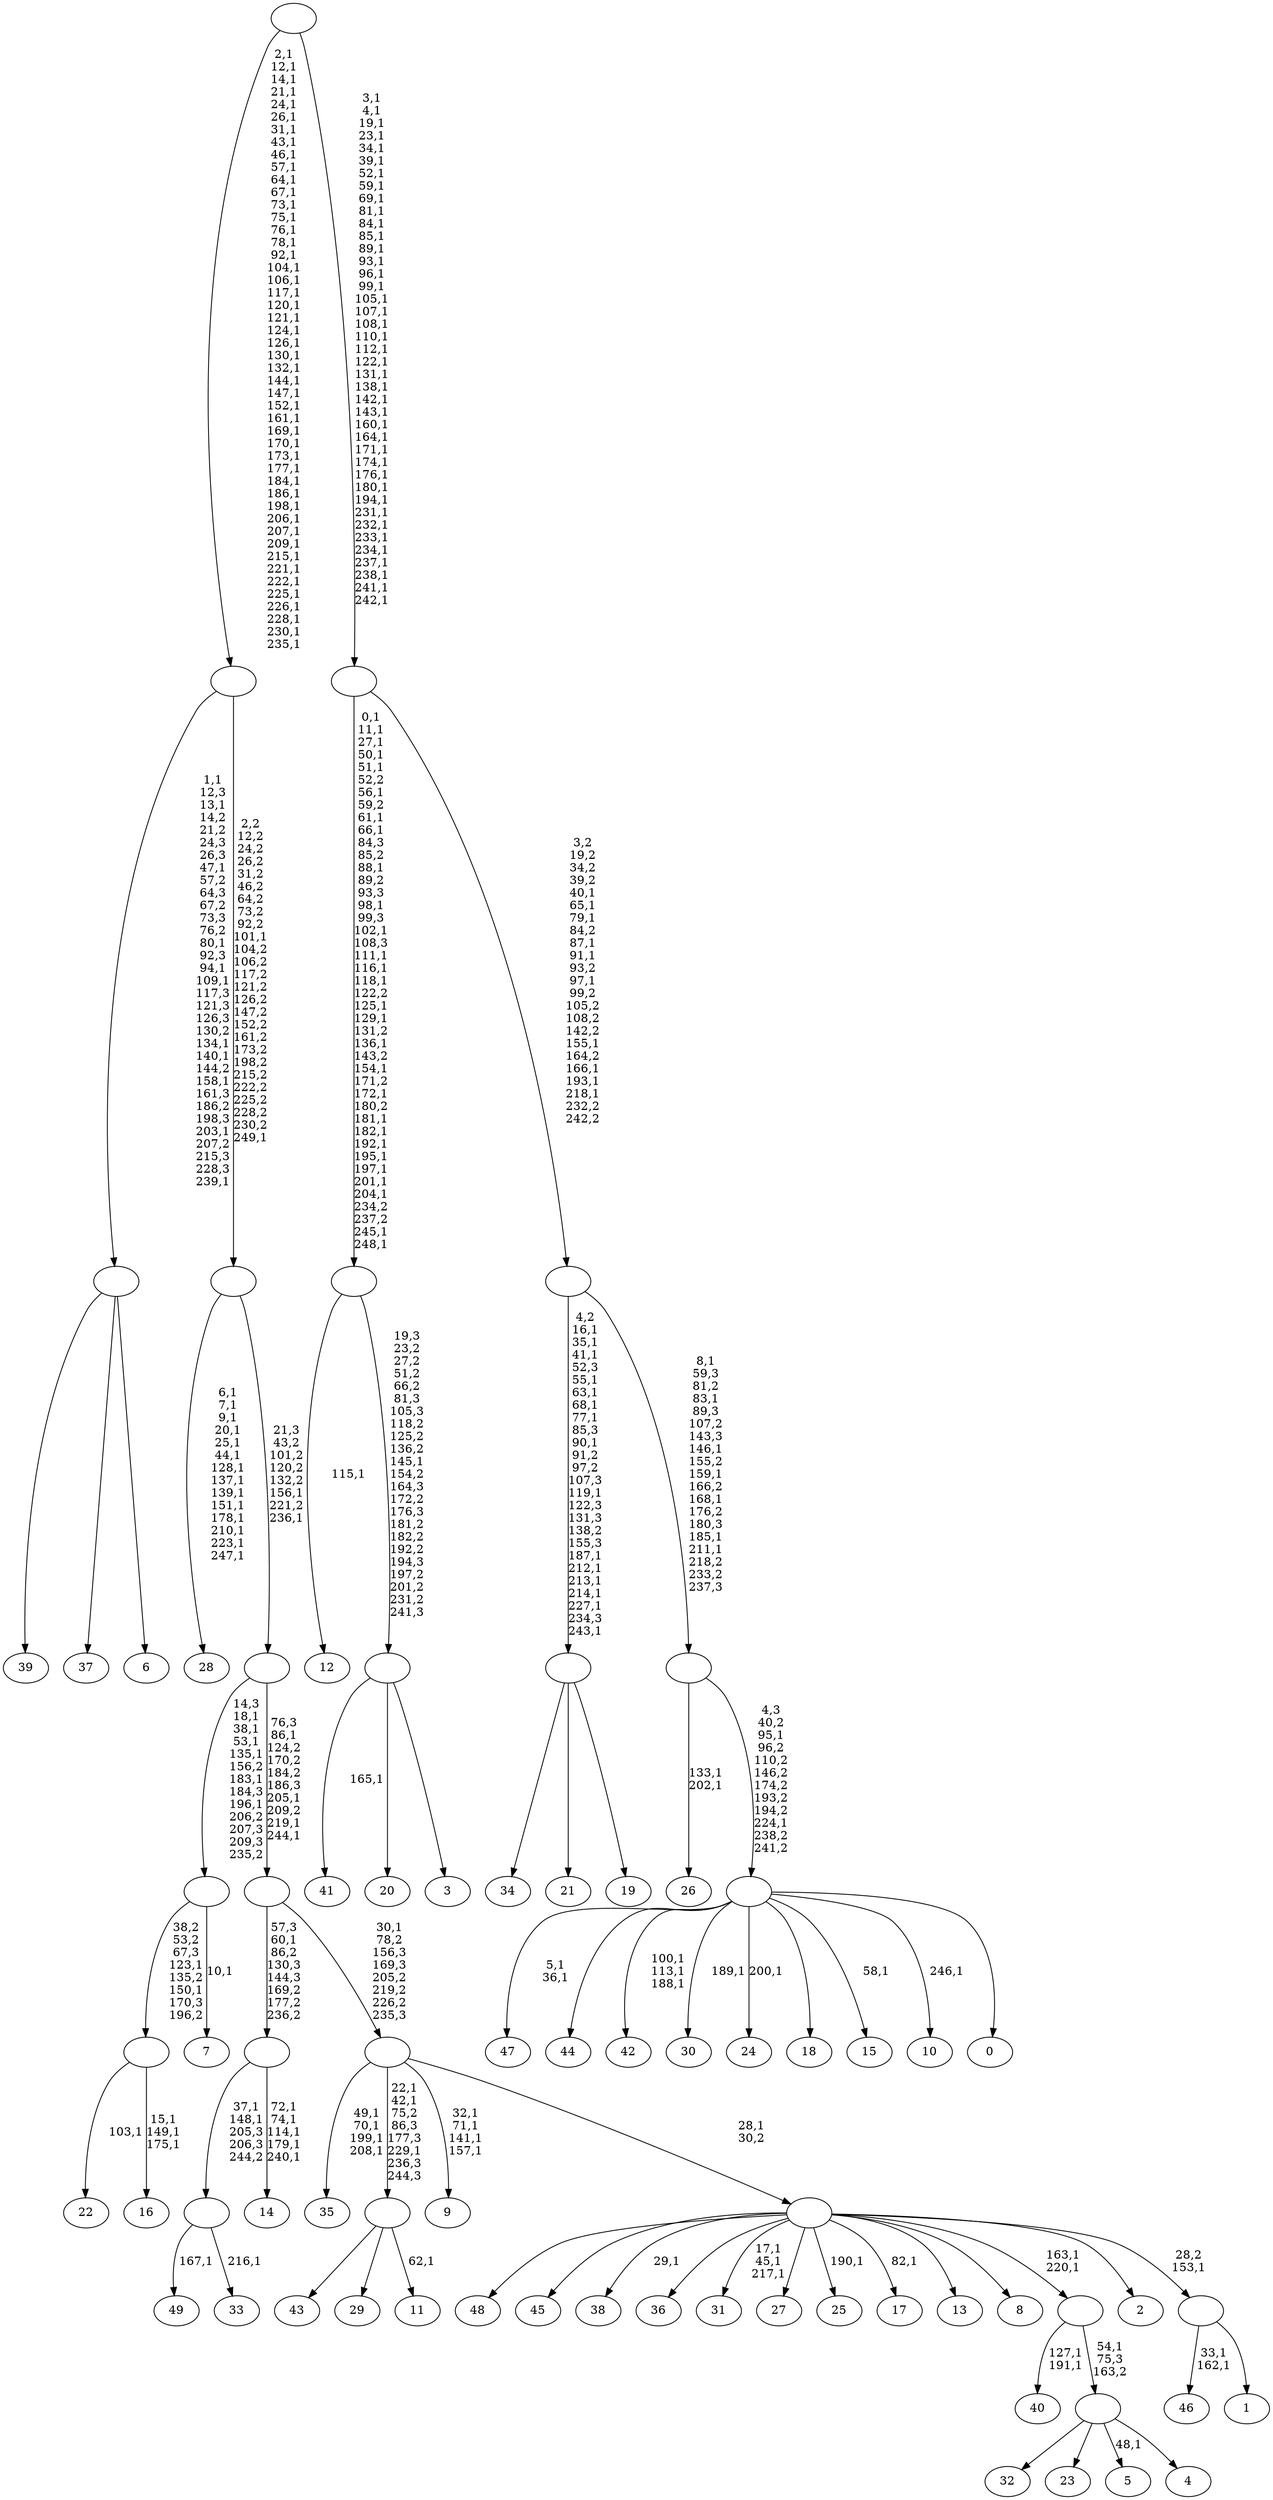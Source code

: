 digraph T {
	300 [label="49"]
	298 [label="48"]
	297 [label="47"]
	294 [label="46"]
	291 [label="45"]
	290 [label="44"]
	289 [label="43"]
	288 [label="42"]
	284 [label="41"]
	282 [label="40"]
	279 [label="39"]
	278 [label="38"]
	276 [label="37"]
	275 [label="36"]
	274 [label="35"]
	269 [label="34"]
	268 [label="33"]
	266 [label=""]
	264 [label="32"]
	263 [label="31"]
	259 [label="30"]
	257 [label="29"]
	256 [label="28"]
	241 [label="27"]
	240 [label="26"]
	237 [label="25"]
	235 [label="24"]
	233 [label="23"]
	232 [label="22"]
	230 [label="21"]
	229 [label="20"]
	228 [label="19"]
	227 [label=""]
	212 [label="18"]
	211 [label="17"]
	209 [label="16"]
	205 [label=""]
	203 [label="15"]
	201 [label="14"]
	195 [label=""]
	194 [label="13"]
	193 [label="12"]
	191 [label="11"]
	189 [label=""]
	186 [label="10"]
	184 [label="9"]
	179 [label="8"]
	178 [label="7"]
	176 [label=""]
	170 [label="6"]
	169 [label=""]
	158 [label="5"]
	156 [label="4"]
	155 [label=""]
	154 [label=""]
	152 [label="3"]
	151 [label=""]
	150 [label=""]
	122 [label="2"]
	121 [label="1"]
	120 [label=""]
	119 [label=""]
	118 [label=""]
	117 [label=""]
	113 [label=""]
	111 [label=""]
	109 [label=""]
	61 [label="0"]
	60 [label=""]
	58 [label=""]
	51 [label=""]
	41 [label=""]
	0 [label=""]
	266 -> 268 [label="216,1"]
	266 -> 300 [label="167,1"]
	227 -> 269 [label=""]
	227 -> 230 [label=""]
	227 -> 228 [label=""]
	205 -> 209 [label="15,1\n149,1\n175,1"]
	205 -> 232 [label="103,1"]
	195 -> 201 [label="72,1\n74,1\n114,1\n179,1\n240,1"]
	195 -> 266 [label="37,1\n148,1\n205,3\n206,3\n244,2"]
	189 -> 191 [label="62,1"]
	189 -> 289 [label=""]
	189 -> 257 [label=""]
	176 -> 178 [label="10,1"]
	176 -> 205 [label="38,2\n53,2\n67,3\n123,1\n135,2\n150,1\n170,3\n196,2"]
	169 -> 279 [label=""]
	169 -> 276 [label=""]
	169 -> 170 [label=""]
	155 -> 158 [label="48,1"]
	155 -> 264 [label=""]
	155 -> 233 [label=""]
	155 -> 156 [label=""]
	154 -> 282 [label="127,1\n191,1"]
	154 -> 155 [label="54,1\n75,3\n163,2"]
	151 -> 284 [label="165,1"]
	151 -> 229 [label=""]
	151 -> 152 [label=""]
	150 -> 193 [label="115,1"]
	150 -> 151 [label="19,3\n23,2\n27,2\n51,2\n66,2\n81,3\n105,3\n118,2\n125,2\n136,2\n145,1\n154,2\n164,3\n172,2\n176,3\n181,2\n182,2\n192,2\n194,3\n197,2\n201,2\n231,2\n241,3"]
	120 -> 294 [label="33,1\n162,1"]
	120 -> 121 [label=""]
	119 -> 154 [label="163,1\n220,1"]
	119 -> 211 [label="82,1"]
	119 -> 237 [label="190,1"]
	119 -> 263 [label="17,1\n45,1\n217,1"]
	119 -> 278 [label="29,1"]
	119 -> 298 [label=""]
	119 -> 291 [label=""]
	119 -> 275 [label=""]
	119 -> 241 [label=""]
	119 -> 194 [label=""]
	119 -> 179 [label=""]
	119 -> 122 [label=""]
	119 -> 120 [label="28,2\n153,1"]
	118 -> 184 [label="32,1\n71,1\n141,1\n157,1"]
	118 -> 189 [label="22,1\n42,1\n75,2\n86,3\n177,3\n229,1\n236,3\n244,3"]
	118 -> 274 [label="49,1\n70,1\n199,1\n208,1"]
	118 -> 119 [label="28,1\n30,2"]
	117 -> 195 [label="57,3\n60,1\n86,2\n130,3\n144,3\n169,2\n177,2\n236,2"]
	117 -> 118 [label="30,1\n78,2\n156,3\n169,3\n205,2\n219,2\n226,2\n235,3"]
	113 -> 117 [label="76,3\n86,1\n124,2\n170,2\n184,2\n186,3\n205,1\n209,2\n219,1\n244,1"]
	113 -> 176 [label="14,3\n18,1\n38,1\n53,1\n135,1\n156,2\n183,1\n184,3\n196,1\n206,2\n207,3\n209,3\n235,2"]
	111 -> 113 [label="21,3\n43,2\n101,2\n120,2\n132,2\n156,1\n221,2\n236,1"]
	111 -> 256 [label="6,1\n7,1\n9,1\n20,1\n25,1\n44,1\n128,1\n137,1\n139,1\n151,1\n178,1\n210,1\n223,1\n247,1"]
	109 -> 111 [label="2,2\n12,2\n24,2\n26,2\n31,2\n46,2\n64,2\n73,2\n92,2\n101,1\n104,2\n106,2\n117,2\n121,2\n126,2\n147,2\n152,2\n161,2\n173,2\n198,2\n215,2\n222,2\n225,2\n228,2\n230,2\n249,1"]
	109 -> 169 [label="1,1\n12,3\n13,1\n14,2\n21,2\n24,3\n26,3\n47,1\n57,2\n64,3\n67,2\n73,3\n76,2\n80,1\n92,3\n94,1\n109,1\n117,3\n121,3\n126,3\n130,2\n134,1\n140,1\n144,2\n158,1\n161,3\n186,2\n198,3\n203,1\n207,2\n215,3\n228,3\n239,1"]
	60 -> 186 [label="246,1"]
	60 -> 203 [label="58,1"]
	60 -> 235 [label="200,1"]
	60 -> 259 [label="189,1"]
	60 -> 288 [label="100,1\n113,1\n188,1"]
	60 -> 297 [label="5,1\n36,1"]
	60 -> 290 [label=""]
	60 -> 212 [label=""]
	60 -> 61 [label=""]
	58 -> 60 [label="4,3\n40,2\n95,1\n96,2\n110,2\n146,2\n174,2\n193,2\n194,2\n224,1\n238,2\n241,2"]
	58 -> 240 [label="133,1\n202,1"]
	51 -> 58 [label="8,1\n59,3\n81,2\n83,1\n89,3\n107,2\n143,3\n146,1\n155,2\n159,1\n166,2\n168,1\n176,2\n180,3\n185,1\n211,1\n218,2\n233,2\n237,3"]
	51 -> 227 [label="4,2\n16,1\n35,1\n41,1\n52,3\n55,1\n63,1\n68,1\n77,1\n85,3\n90,1\n91,2\n97,2\n107,3\n119,1\n122,3\n131,3\n138,2\n155,3\n187,1\n212,1\n213,1\n214,1\n227,1\n234,3\n243,1"]
	41 -> 51 [label="3,2\n19,2\n34,2\n39,2\n40,1\n65,1\n79,1\n84,2\n87,1\n91,1\n93,2\n97,1\n99,2\n105,2\n108,2\n142,2\n155,1\n164,2\n166,1\n193,1\n218,1\n232,2\n242,2"]
	41 -> 150 [label="0,1\n11,1\n27,1\n50,1\n51,1\n52,2\n56,1\n59,2\n61,1\n66,1\n84,3\n85,2\n88,1\n89,2\n93,3\n98,1\n99,3\n102,1\n108,3\n111,1\n116,1\n118,1\n122,2\n125,1\n129,1\n131,2\n136,1\n143,2\n154,1\n171,2\n172,1\n180,2\n181,1\n182,1\n192,1\n195,1\n197,1\n201,1\n204,1\n234,2\n237,2\n245,1\n248,1"]
	0 -> 41 [label="3,1\n4,1\n19,1\n23,1\n34,1\n39,1\n52,1\n59,1\n69,1\n81,1\n84,1\n85,1\n89,1\n93,1\n96,1\n99,1\n105,1\n107,1\n108,1\n110,1\n112,1\n122,1\n131,1\n138,1\n142,1\n143,1\n160,1\n164,1\n171,1\n174,1\n176,1\n180,1\n194,1\n231,1\n232,1\n233,1\n234,1\n237,1\n238,1\n241,1\n242,1"]
	0 -> 109 [label="2,1\n12,1\n14,1\n21,1\n24,1\n26,1\n31,1\n43,1\n46,1\n57,1\n64,1\n67,1\n73,1\n75,1\n76,1\n78,1\n92,1\n104,1\n106,1\n117,1\n120,1\n121,1\n124,1\n126,1\n130,1\n132,1\n144,1\n147,1\n152,1\n161,1\n169,1\n170,1\n173,1\n177,1\n184,1\n186,1\n198,1\n206,1\n207,1\n209,1\n215,1\n221,1\n222,1\n225,1\n226,1\n228,1\n230,1\n235,1"]
}
